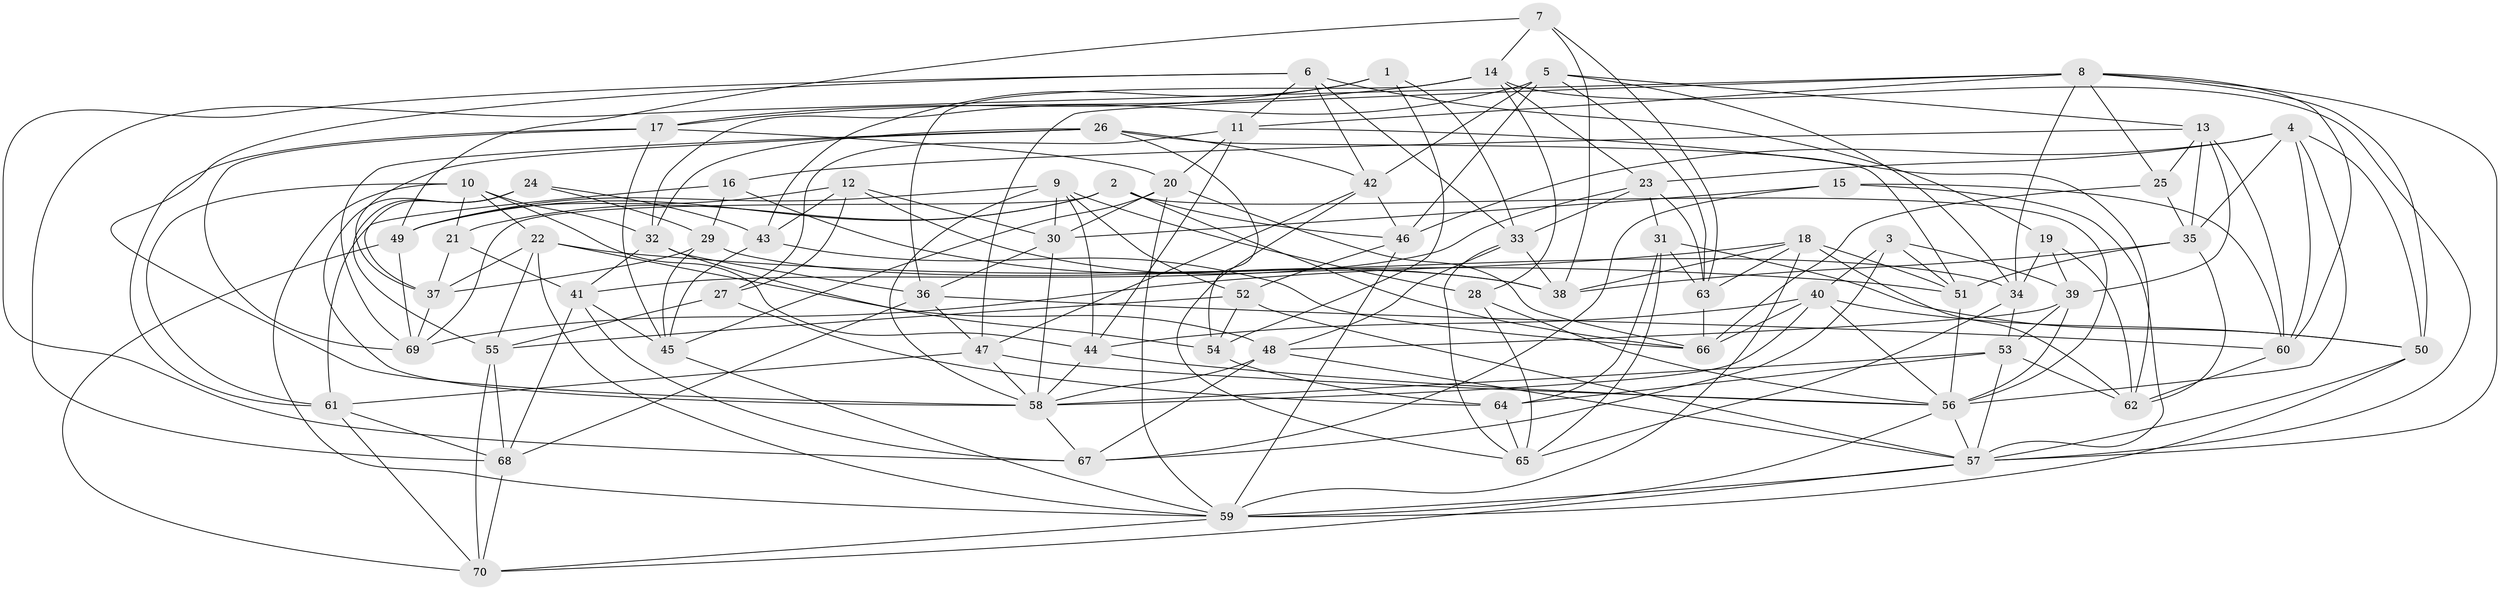 // original degree distribution, {4: 1.0}
// Generated by graph-tools (version 1.1) at 2025/26/03/09/25 03:26:52]
// undirected, 70 vertices, 205 edges
graph export_dot {
graph [start="1"]
  node [color=gray90,style=filled];
  1;
  2;
  3;
  4;
  5;
  6;
  7;
  8;
  9;
  10;
  11;
  12;
  13;
  14;
  15;
  16;
  17;
  18;
  19;
  20;
  21;
  22;
  23;
  24;
  25;
  26;
  27;
  28;
  29;
  30;
  31;
  32;
  33;
  34;
  35;
  36;
  37;
  38;
  39;
  40;
  41;
  42;
  43;
  44;
  45;
  46;
  47;
  48;
  49;
  50;
  51;
  52;
  53;
  54;
  55;
  56;
  57;
  58;
  59;
  60;
  61;
  62;
  63;
  64;
  65;
  66;
  67;
  68;
  69;
  70;
  1 -- 17 [weight=1.0];
  1 -- 33 [weight=1.0];
  1 -- 43 [weight=1.0];
  1 -- 54 [weight=1.0];
  2 -- 21 [weight=1.0];
  2 -- 46 [weight=1.0];
  2 -- 49 [weight=1.0];
  2 -- 56 [weight=1.0];
  2 -- 66 [weight=1.0];
  2 -- 69 [weight=1.0];
  3 -- 39 [weight=1.0];
  3 -- 40 [weight=1.0];
  3 -- 51 [weight=1.0];
  3 -- 67 [weight=1.0];
  4 -- 23 [weight=1.0];
  4 -- 35 [weight=1.0];
  4 -- 46 [weight=1.0];
  4 -- 50 [weight=1.0];
  4 -- 56 [weight=1.0];
  4 -- 60 [weight=1.0];
  5 -- 13 [weight=1.0];
  5 -- 32 [weight=1.0];
  5 -- 34 [weight=1.0];
  5 -- 42 [weight=1.0];
  5 -- 46 [weight=1.0];
  5 -- 63 [weight=1.0];
  6 -- 11 [weight=1.0];
  6 -- 19 [weight=1.0];
  6 -- 33 [weight=1.0];
  6 -- 42 [weight=1.0];
  6 -- 58 [weight=1.0];
  6 -- 67 [weight=1.0];
  7 -- 14 [weight=1.0];
  7 -- 38 [weight=1.0];
  7 -- 49 [weight=1.0];
  7 -- 63 [weight=1.0];
  8 -- 11 [weight=1.0];
  8 -- 25 [weight=1.0];
  8 -- 34 [weight=1.0];
  8 -- 47 [weight=1.0];
  8 -- 50 [weight=1.0];
  8 -- 57 [weight=1.0];
  8 -- 60 [weight=1.0];
  8 -- 68 [weight=1.0];
  9 -- 28 [weight=1.0];
  9 -- 30 [weight=1.0];
  9 -- 44 [weight=1.0];
  9 -- 49 [weight=1.0];
  9 -- 52 [weight=1.0];
  9 -- 58 [weight=1.0];
  10 -- 21 [weight=1.0];
  10 -- 22 [weight=1.0];
  10 -- 32 [weight=1.0];
  10 -- 44 [weight=1.0];
  10 -- 59 [weight=1.0];
  10 -- 61 [weight=1.0];
  11 -- 20 [weight=1.0];
  11 -- 27 [weight=1.0];
  11 -- 44 [weight=1.0];
  11 -- 62 [weight=1.0];
  12 -- 27 [weight=1.0];
  12 -- 30 [weight=1.0];
  12 -- 38 [weight=1.0];
  12 -- 43 [weight=2.0];
  12 -- 49 [weight=1.0];
  13 -- 16 [weight=1.0];
  13 -- 25 [weight=1.0];
  13 -- 35 [weight=1.0];
  13 -- 39 [weight=1.0];
  13 -- 60 [weight=1.0];
  14 -- 17 [weight=1.0];
  14 -- 23 [weight=1.0];
  14 -- 28 [weight=1.0];
  14 -- 36 [weight=1.0];
  14 -- 57 [weight=1.0];
  15 -- 30 [weight=1.0];
  15 -- 57 [weight=1.0];
  15 -- 60 [weight=1.0];
  15 -- 67 [weight=1.0];
  16 -- 29 [weight=1.0];
  16 -- 38 [weight=1.0];
  16 -- 61 [weight=1.0];
  17 -- 20 [weight=1.0];
  17 -- 45 [weight=1.0];
  17 -- 61 [weight=1.0];
  17 -- 69 [weight=1.0];
  18 -- 38 [weight=1.0];
  18 -- 51 [weight=1.0];
  18 -- 59 [weight=1.0];
  18 -- 62 [weight=1.0];
  18 -- 63 [weight=1.0];
  18 -- 69 [weight=1.0];
  19 -- 34 [weight=1.0];
  19 -- 39 [weight=1.0];
  19 -- 62 [weight=1.0];
  20 -- 30 [weight=1.0];
  20 -- 45 [weight=1.0];
  20 -- 59 [weight=1.0];
  20 -- 66 [weight=1.0];
  21 -- 37 [weight=1.0];
  21 -- 41 [weight=1.0];
  22 -- 37 [weight=1.0];
  22 -- 48 [weight=1.0];
  22 -- 51 [weight=1.0];
  22 -- 55 [weight=1.0];
  22 -- 59 [weight=1.0];
  23 -- 31 [weight=1.0];
  23 -- 33 [weight=1.0];
  23 -- 41 [weight=1.0];
  23 -- 63 [weight=1.0];
  24 -- 29 [weight=2.0];
  24 -- 37 [weight=1.0];
  24 -- 43 [weight=1.0];
  24 -- 55 [weight=1.0];
  24 -- 58 [weight=1.0];
  25 -- 35 [weight=1.0];
  25 -- 66 [weight=1.0];
  26 -- 32 [weight=1.0];
  26 -- 37 [weight=1.0];
  26 -- 42 [weight=1.0];
  26 -- 51 [weight=1.0];
  26 -- 54 [weight=1.0];
  26 -- 69 [weight=1.0];
  27 -- 55 [weight=1.0];
  27 -- 64 [weight=1.0];
  28 -- 56 [weight=1.0];
  28 -- 65 [weight=1.0];
  29 -- 34 [weight=1.0];
  29 -- 37 [weight=1.0];
  29 -- 45 [weight=1.0];
  30 -- 36 [weight=1.0];
  30 -- 58 [weight=1.0];
  31 -- 50 [weight=1.0];
  31 -- 63 [weight=1.0];
  31 -- 64 [weight=2.0];
  31 -- 65 [weight=1.0];
  32 -- 36 [weight=1.0];
  32 -- 41 [weight=1.0];
  32 -- 54 [weight=1.0];
  33 -- 38 [weight=1.0];
  33 -- 48 [weight=1.0];
  33 -- 65 [weight=1.0];
  34 -- 53 [weight=1.0];
  34 -- 65 [weight=1.0];
  35 -- 38 [weight=1.0];
  35 -- 51 [weight=1.0];
  35 -- 62 [weight=1.0];
  36 -- 47 [weight=1.0];
  36 -- 60 [weight=1.0];
  36 -- 68 [weight=1.0];
  37 -- 69 [weight=1.0];
  39 -- 48 [weight=1.0];
  39 -- 53 [weight=1.0];
  39 -- 56 [weight=1.0];
  40 -- 44 [weight=1.0];
  40 -- 50 [weight=1.0];
  40 -- 56 [weight=1.0];
  40 -- 58 [weight=1.0];
  40 -- 66 [weight=1.0];
  41 -- 45 [weight=1.0];
  41 -- 67 [weight=1.0];
  41 -- 68 [weight=1.0];
  42 -- 46 [weight=1.0];
  42 -- 47 [weight=1.0];
  42 -- 65 [weight=1.0];
  43 -- 45 [weight=1.0];
  43 -- 66 [weight=1.0];
  44 -- 56 [weight=1.0];
  44 -- 58 [weight=1.0];
  45 -- 59 [weight=1.0];
  46 -- 52 [weight=1.0];
  46 -- 59 [weight=1.0];
  47 -- 56 [weight=1.0];
  47 -- 58 [weight=1.0];
  47 -- 61 [weight=1.0];
  48 -- 57 [weight=1.0];
  48 -- 58 [weight=1.0];
  48 -- 67 [weight=1.0];
  49 -- 69 [weight=1.0];
  49 -- 70 [weight=1.0];
  50 -- 57 [weight=1.0];
  50 -- 59 [weight=1.0];
  51 -- 56 [weight=1.0];
  52 -- 54 [weight=2.0];
  52 -- 55 [weight=1.0];
  52 -- 57 [weight=1.0];
  53 -- 57 [weight=1.0];
  53 -- 58 [weight=1.0];
  53 -- 62 [weight=1.0];
  53 -- 64 [weight=1.0];
  54 -- 64 [weight=1.0];
  55 -- 68 [weight=1.0];
  55 -- 70 [weight=1.0];
  56 -- 57 [weight=1.0];
  56 -- 59 [weight=1.0];
  57 -- 59 [weight=1.0];
  57 -- 70 [weight=1.0];
  58 -- 67 [weight=1.0];
  59 -- 70 [weight=1.0];
  60 -- 62 [weight=1.0];
  61 -- 68 [weight=1.0];
  61 -- 70 [weight=1.0];
  63 -- 66 [weight=1.0];
  64 -- 65 [weight=1.0];
  68 -- 70 [weight=1.0];
}
